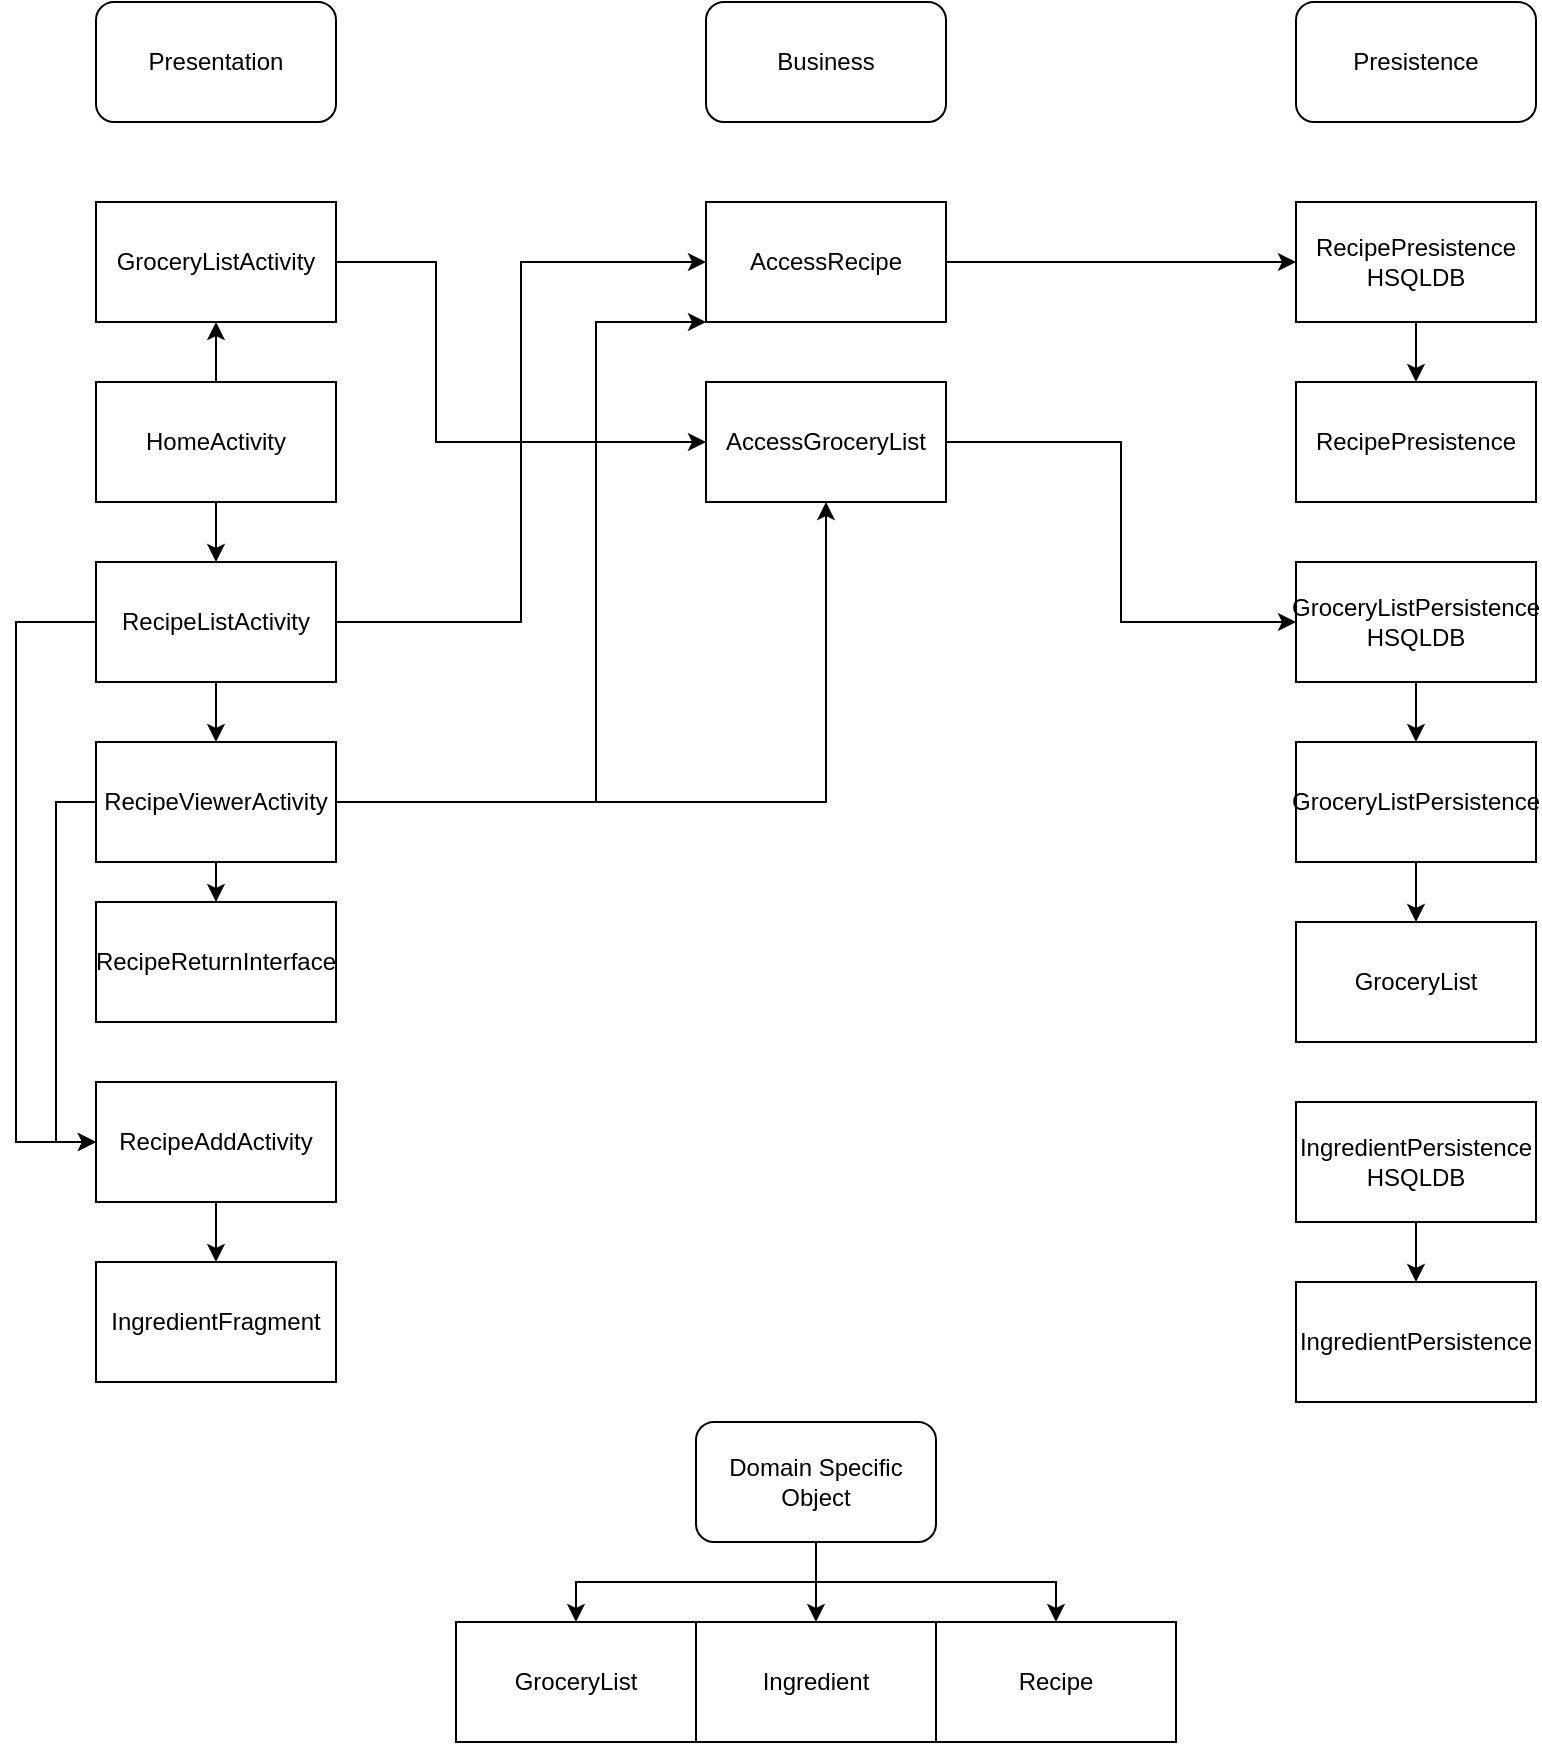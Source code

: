 <?xml version="1.0" encoding="UTF-8"?>
<mxfile version="17.4.6" type="google"><diagram id="biTDpSxIYMm34gVHd5P0" name="Page-1"><mxGraphModel dx="1662" dy="775" grid="1" gridSize="10" guides="1" tooltips="1" connect="1" arrows="1" fold="1" page="1" pageScale="1" pageWidth="850" pageHeight="1100" math="0" shadow="0"><root><mxCell id="0"/><mxCell id="1" parent="0"/><mxCell id="J4nbS0B4j6aO-hm9MFZg-1" value="Presentation" style="rounded=1;whiteSpace=wrap;html=1;" parent="1" vertex="1"><mxGeometry x="60" y="50" width="120" height="60" as="geometry"/></mxCell><mxCell id="J4nbS0B4j6aO-hm9MFZg-2" value="Business" style="rounded=1;whiteSpace=wrap;html=1;" parent="1" vertex="1"><mxGeometry x="365" y="50" width="120" height="60" as="geometry"/></mxCell><mxCell id="J4nbS0B4j6aO-hm9MFZg-3" value="Presistence" style="rounded=1;whiteSpace=wrap;html=1;" parent="1" vertex="1"><mxGeometry x="660" y="50" width="120" height="60" as="geometry"/></mxCell><mxCell id="9PsHR_dum-WEQj7jfBSd-17" style="edgeStyle=orthogonalEdgeStyle;rounded=0;orthogonalLoop=1;jettySize=auto;html=1;entryX=0;entryY=0.5;entryDx=0;entryDy=0;" edge="1" parent="1" source="J4nbS0B4j6aO-hm9MFZg-4" target="9PsHR_dum-WEQj7jfBSd-1"><mxGeometry relative="1" as="geometry"><Array as="points"><mxPoint x="230" y="180"/><mxPoint x="230" y="270"/></Array></mxGeometry></mxCell><mxCell id="J4nbS0B4j6aO-hm9MFZg-4" value="GroceryListActivity" style="rounded=0;whiteSpace=wrap;html=1;" parent="1" vertex="1"><mxGeometry x="60" y="150" width="120" height="60" as="geometry"/></mxCell><mxCell id="J4nbS0B4j6aO-hm9MFZg-25" value="" style="edgeStyle=orthogonalEdgeStyle;rounded=0;orthogonalLoop=1;jettySize=auto;html=1;" parent="1" source="J4nbS0B4j6aO-hm9MFZg-5" target="J4nbS0B4j6aO-hm9MFZg-4" edge="1"><mxGeometry relative="1" as="geometry"/></mxCell><mxCell id="J4nbS0B4j6aO-hm9MFZg-26" value="" style="edgeStyle=orthogonalEdgeStyle;rounded=0;orthogonalLoop=1;jettySize=auto;html=1;" parent="1" source="J4nbS0B4j6aO-hm9MFZg-5" target="J4nbS0B4j6aO-hm9MFZg-6" edge="1"><mxGeometry relative="1" as="geometry"/></mxCell><mxCell id="J4nbS0B4j6aO-hm9MFZg-5" value="HomeActivity" style="rounded=0;whiteSpace=wrap;html=1;" parent="1" vertex="1"><mxGeometry x="60" y="240" width="120" height="60" as="geometry"/></mxCell><mxCell id="J4nbS0B4j6aO-hm9MFZg-23" style="edgeStyle=orthogonalEdgeStyle;rounded=0;orthogonalLoop=1;jettySize=auto;html=1;entryX=0;entryY=0.5;entryDx=0;entryDy=0;" parent="1" source="J4nbS0B4j6aO-hm9MFZg-6" target="J4nbS0B4j6aO-hm9MFZg-12" edge="1"><mxGeometry relative="1" as="geometry"><mxPoint x="280" y="170" as="targetPoint"/></mxGeometry></mxCell><mxCell id="J4nbS0B4j6aO-hm9MFZg-27" value="" style="edgeStyle=orthogonalEdgeStyle;rounded=0;orthogonalLoop=1;jettySize=auto;html=1;" parent="1" source="J4nbS0B4j6aO-hm9MFZg-6" target="J4nbS0B4j6aO-hm9MFZg-7" edge="1"><mxGeometry relative="1" as="geometry"/></mxCell><mxCell id="9PsHR_dum-WEQj7jfBSd-14" style="edgeStyle=orthogonalEdgeStyle;rounded=0;orthogonalLoop=1;jettySize=auto;html=1;entryX=0;entryY=0.5;entryDx=0;entryDy=0;" edge="1" parent="1" source="J4nbS0B4j6aO-hm9MFZg-6" target="9PsHR_dum-WEQj7jfBSd-8"><mxGeometry relative="1" as="geometry"><Array as="points"><mxPoint x="20" y="360"/><mxPoint x="20" y="620"/></Array></mxGeometry></mxCell><mxCell id="J4nbS0B4j6aO-hm9MFZg-6" value="RecipeListActivity" style="rounded=0;whiteSpace=wrap;html=1;" parent="1" vertex="1"><mxGeometry x="60" y="330" width="120" height="60" as="geometry"/></mxCell><mxCell id="J4nbS0B4j6aO-hm9MFZg-24" style="edgeStyle=orthogonalEdgeStyle;rounded=0;orthogonalLoop=1;jettySize=auto;html=1;entryX=0;entryY=1;entryDx=0;entryDy=0;" parent="1" source="J4nbS0B4j6aO-hm9MFZg-7" target="J4nbS0B4j6aO-hm9MFZg-12" edge="1"><mxGeometry relative="1" as="geometry"><Array as="points"><mxPoint x="310" y="450"/><mxPoint x="310" y="210"/></Array></mxGeometry></mxCell><mxCell id="9PsHR_dum-WEQj7jfBSd-10" style="edgeStyle=orthogonalEdgeStyle;rounded=0;orthogonalLoop=1;jettySize=auto;html=1;" edge="1" parent="1" source="J4nbS0B4j6aO-hm9MFZg-7" target="9PsHR_dum-WEQj7jfBSd-9"><mxGeometry relative="1" as="geometry"/></mxCell><mxCell id="9PsHR_dum-WEQj7jfBSd-12" style="edgeStyle=orthogonalEdgeStyle;rounded=0;orthogonalLoop=1;jettySize=auto;html=1;entryX=0;entryY=0.5;entryDx=0;entryDy=0;" edge="1" parent="1" source="J4nbS0B4j6aO-hm9MFZg-7" target="9PsHR_dum-WEQj7jfBSd-8"><mxGeometry relative="1" as="geometry"><Array as="points"><mxPoint x="40" y="450"/><mxPoint x="40" y="620"/></Array></mxGeometry></mxCell><mxCell id="9PsHR_dum-WEQj7jfBSd-18" style="edgeStyle=orthogonalEdgeStyle;rounded=0;orthogonalLoop=1;jettySize=auto;html=1;entryX=0.5;entryY=1;entryDx=0;entryDy=0;" edge="1" parent="1" source="J4nbS0B4j6aO-hm9MFZg-7" target="9PsHR_dum-WEQj7jfBSd-1"><mxGeometry relative="1" as="geometry"/></mxCell><mxCell id="J4nbS0B4j6aO-hm9MFZg-7" value="RecipeViewerActivity" style="rounded=0;whiteSpace=wrap;html=1;" parent="1" vertex="1"><mxGeometry x="60" y="420" width="120" height="60" as="geometry"/></mxCell><mxCell id="J4nbS0B4j6aO-hm9MFZg-35" value="" style="edgeStyle=orthogonalEdgeStyle;rounded=0;orthogonalLoop=1;jettySize=auto;html=1;" parent="1" source="J4nbS0B4j6aO-hm9MFZg-8" target="J4nbS0B4j6aO-hm9MFZg-21" edge="1"><mxGeometry relative="1" as="geometry"/></mxCell><mxCell id="J4nbS0B4j6aO-hm9MFZg-8" value="GroceryListPersistence" style="rounded=0;whiteSpace=wrap;html=1;" parent="1" vertex="1"><mxGeometry x="660" y="420" width="120" height="60" as="geometry"/></mxCell><mxCell id="J4nbS0B4j6aO-hm9MFZg-9" value="RecipePresistence" style="rounded=0;whiteSpace=wrap;html=1;" parent="1" vertex="1"><mxGeometry x="660" y="240" width="120" height="60" as="geometry"/></mxCell><mxCell id="J4nbS0B4j6aO-hm9MFZg-28" style="edgeStyle=orthogonalEdgeStyle;rounded=0;orthogonalLoop=1;jettySize=auto;html=1;entryX=0;entryY=0.5;entryDx=0;entryDy=0;" parent="1" source="J4nbS0B4j6aO-hm9MFZg-12" target="J4nbS0B4j6aO-hm9MFZg-20" edge="1"><mxGeometry relative="1" as="geometry"/></mxCell><mxCell id="J4nbS0B4j6aO-hm9MFZg-12" value="AccessRecipe" style="rounded=0;whiteSpace=wrap;html=1;" parent="1" vertex="1"><mxGeometry x="365" y="150" width="120" height="60" as="geometry"/></mxCell><mxCell id="J4nbS0B4j6aO-hm9MFZg-36" value="" style="edgeStyle=orthogonalEdgeStyle;rounded=0;orthogonalLoop=1;jettySize=auto;html=1;" parent="1" source="J4nbS0B4j6aO-hm9MFZg-18" target="J4nbS0B4j6aO-hm9MFZg-8" edge="1"><mxGeometry relative="1" as="geometry"/></mxCell><mxCell id="J4nbS0B4j6aO-hm9MFZg-18" value="GroceryListPersistence&lt;br&gt;HSQLDB" style="rounded=0;whiteSpace=wrap;html=1;" parent="1" vertex="1"><mxGeometry x="660" y="330" width="120" height="60" as="geometry"/></mxCell><mxCell id="J4nbS0B4j6aO-hm9MFZg-34" value="" style="edgeStyle=orthogonalEdgeStyle;rounded=0;orthogonalLoop=1;jettySize=auto;html=1;" parent="1" source="J4nbS0B4j6aO-hm9MFZg-20" target="J4nbS0B4j6aO-hm9MFZg-9" edge="1"><mxGeometry relative="1" as="geometry"/></mxCell><mxCell id="J4nbS0B4j6aO-hm9MFZg-20" value="RecipePresistence&lt;br&gt;HSQLDB" style="rounded=0;whiteSpace=wrap;html=1;" parent="1" vertex="1"><mxGeometry x="660" y="150" width="120" height="60" as="geometry"/></mxCell><mxCell id="J4nbS0B4j6aO-hm9MFZg-21" value="GroceryList" style="rounded=0;whiteSpace=wrap;html=1;" parent="1" vertex="1"><mxGeometry x="660" y="510" width="120" height="60" as="geometry"/></mxCell><mxCell id="J4nbS0B4j6aO-hm9MFZg-32" style="edgeStyle=orthogonalEdgeStyle;rounded=0;orthogonalLoop=1;jettySize=auto;html=1;" parent="1" source="J4nbS0B4j6aO-hm9MFZg-29" target="J4nbS0B4j6aO-hm9MFZg-30" edge="1"><mxGeometry relative="1" as="geometry"/></mxCell><mxCell id="J4nbS0B4j6aO-hm9MFZg-33" style="edgeStyle=orthogonalEdgeStyle;rounded=0;orthogonalLoop=1;jettySize=auto;html=1;" parent="1" source="J4nbS0B4j6aO-hm9MFZg-29" target="J4nbS0B4j6aO-hm9MFZg-31" edge="1"><mxGeometry relative="1" as="geometry"/></mxCell><mxCell id="9PsHR_dum-WEQj7jfBSd-3" style="edgeStyle=orthogonalEdgeStyle;rounded=0;orthogonalLoop=1;jettySize=auto;html=1;entryX=0.5;entryY=0;entryDx=0;entryDy=0;" edge="1" parent="1" source="J4nbS0B4j6aO-hm9MFZg-29" target="9PsHR_dum-WEQj7jfBSd-2"><mxGeometry relative="1" as="geometry"/></mxCell><mxCell id="J4nbS0B4j6aO-hm9MFZg-29" value="Domain Specific Object" style="rounded=1;whiteSpace=wrap;html=1;" parent="1" vertex="1"><mxGeometry x="360" y="760" width="120" height="60" as="geometry"/></mxCell><mxCell id="J4nbS0B4j6aO-hm9MFZg-30" value="GroceryList" style="rounded=0;whiteSpace=wrap;html=1;" parent="1" vertex="1"><mxGeometry x="240" y="860" width="120" height="60" as="geometry"/></mxCell><mxCell id="J4nbS0B4j6aO-hm9MFZg-31" value="Recipe" style="rounded=0;whiteSpace=wrap;html=1;" parent="1" vertex="1"><mxGeometry x="480" y="860" width="120" height="60" as="geometry"/></mxCell><mxCell id="9PsHR_dum-WEQj7jfBSd-16" style="edgeStyle=orthogonalEdgeStyle;rounded=0;orthogonalLoop=1;jettySize=auto;html=1;entryX=0;entryY=0.5;entryDx=0;entryDy=0;" edge="1" parent="1" source="9PsHR_dum-WEQj7jfBSd-1" target="J4nbS0B4j6aO-hm9MFZg-18"><mxGeometry relative="1" as="geometry"/></mxCell><mxCell id="9PsHR_dum-WEQj7jfBSd-1" value="AccessGroceryList" style="rounded=0;whiteSpace=wrap;html=1;" vertex="1" parent="1"><mxGeometry x="365" y="240" width="120" height="60" as="geometry"/></mxCell><mxCell id="9PsHR_dum-WEQj7jfBSd-2" value="Ingredient" style="rounded=0;whiteSpace=wrap;html=1;" vertex="1" parent="1"><mxGeometry x="360" y="860" width="120" height="60" as="geometry"/></mxCell><mxCell id="9PsHR_dum-WEQj7jfBSd-4" value="IngredientPersistence" style="rounded=0;whiteSpace=wrap;html=1;" vertex="1" parent="1"><mxGeometry x="660" y="690" width="120" height="60" as="geometry"/></mxCell><mxCell id="9PsHR_dum-WEQj7jfBSd-6" style="edgeStyle=orthogonalEdgeStyle;rounded=0;orthogonalLoop=1;jettySize=auto;html=1;entryX=0.5;entryY=0;entryDx=0;entryDy=0;" edge="1" parent="1" source="9PsHR_dum-WEQj7jfBSd-5" target="9PsHR_dum-WEQj7jfBSd-4"><mxGeometry relative="1" as="geometry"/></mxCell><mxCell id="9PsHR_dum-WEQj7jfBSd-5" value="IngredientPersistence&lt;br&gt;HSQLDB" style="rounded=0;whiteSpace=wrap;html=1;" vertex="1" parent="1"><mxGeometry x="660" y="600" width="120" height="60" as="geometry"/></mxCell><mxCell id="9PsHR_dum-WEQj7jfBSd-7" value="IngredientFragment" style="rounded=0;whiteSpace=wrap;html=1;" vertex="1" parent="1"><mxGeometry x="60" y="680" width="120" height="60" as="geometry"/></mxCell><mxCell id="9PsHR_dum-WEQj7jfBSd-15" style="edgeStyle=orthogonalEdgeStyle;rounded=0;orthogonalLoop=1;jettySize=auto;html=1;entryX=0.5;entryY=0;entryDx=0;entryDy=0;" edge="1" parent="1" source="9PsHR_dum-WEQj7jfBSd-8" target="9PsHR_dum-WEQj7jfBSd-7"><mxGeometry relative="1" as="geometry"/></mxCell><mxCell id="9PsHR_dum-WEQj7jfBSd-8" value="RecipeAddActivity" style="rounded=0;whiteSpace=wrap;html=1;" vertex="1" parent="1"><mxGeometry x="60" y="590" width="120" height="60" as="geometry"/></mxCell><mxCell id="9PsHR_dum-WEQj7jfBSd-9" value="RecipeReturnInterface" style="rounded=0;whiteSpace=wrap;html=1;" vertex="1" parent="1"><mxGeometry x="60" y="500" width="120" height="60" as="geometry"/></mxCell></root></mxGraphModel></diagram></mxfile>